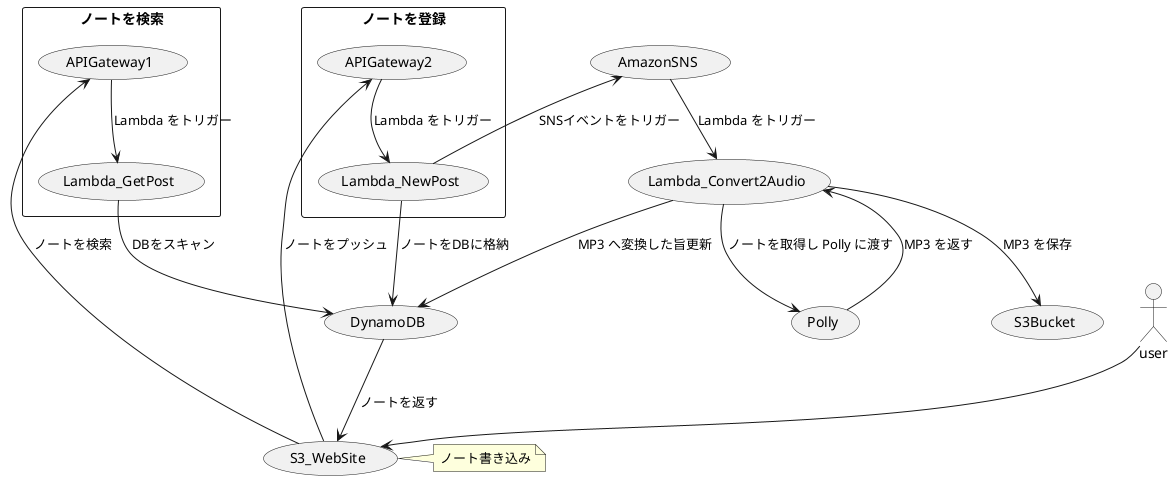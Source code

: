 @startuml

actor user

usecase S3_WebSite
note right:ノート書き込み
user --> S3_WebSite

rectangle ノートを登録{
  usecase APIGateway2
  usecase Lambda_NewPost

  S3_WebSite --> APIGateway2 : ノートをプッシュ
  APIGateway2 --> Lambda_NewPost:Lambda をトリガー
}
usecase AmazonSNS
Lambda_NewPost -->AmazonSNS:SNSイベントをトリガー
usecase Lambda_Convert2Audio
AmazonSNS --> Lambda_Convert2Audio:Lambda をトリガー

usecase DynamoDB

Lambda_NewPost --> DynamoDB:ノートをDBに格納

usecase Polly

Lambda_Convert2Audio --> Polly:ノートを取得し Polly に渡す
Polly --> Lambda_Convert2Audio:MP3 を返す
usecase S3Bucket
Lambda_Convert2Audio --> S3Bucket:MP3 を保存
Lambda_Convert2Audio --> DynamoDB:MP3 へ変換した旨更新



rectangle ノートを検索{
  usecase APIGateway1
  usecase Lambda_GetPost
  S3_WebSite --> APIGateway1:ノートを検索
  APIGateway1 --> Lambda_GetPost:Lambda をトリガー
  Lambda_GetPost --> DynamoDB:DBをスキャン
  DynamoDB --> S3_WebSite: ノートを返す
}

@enduml
